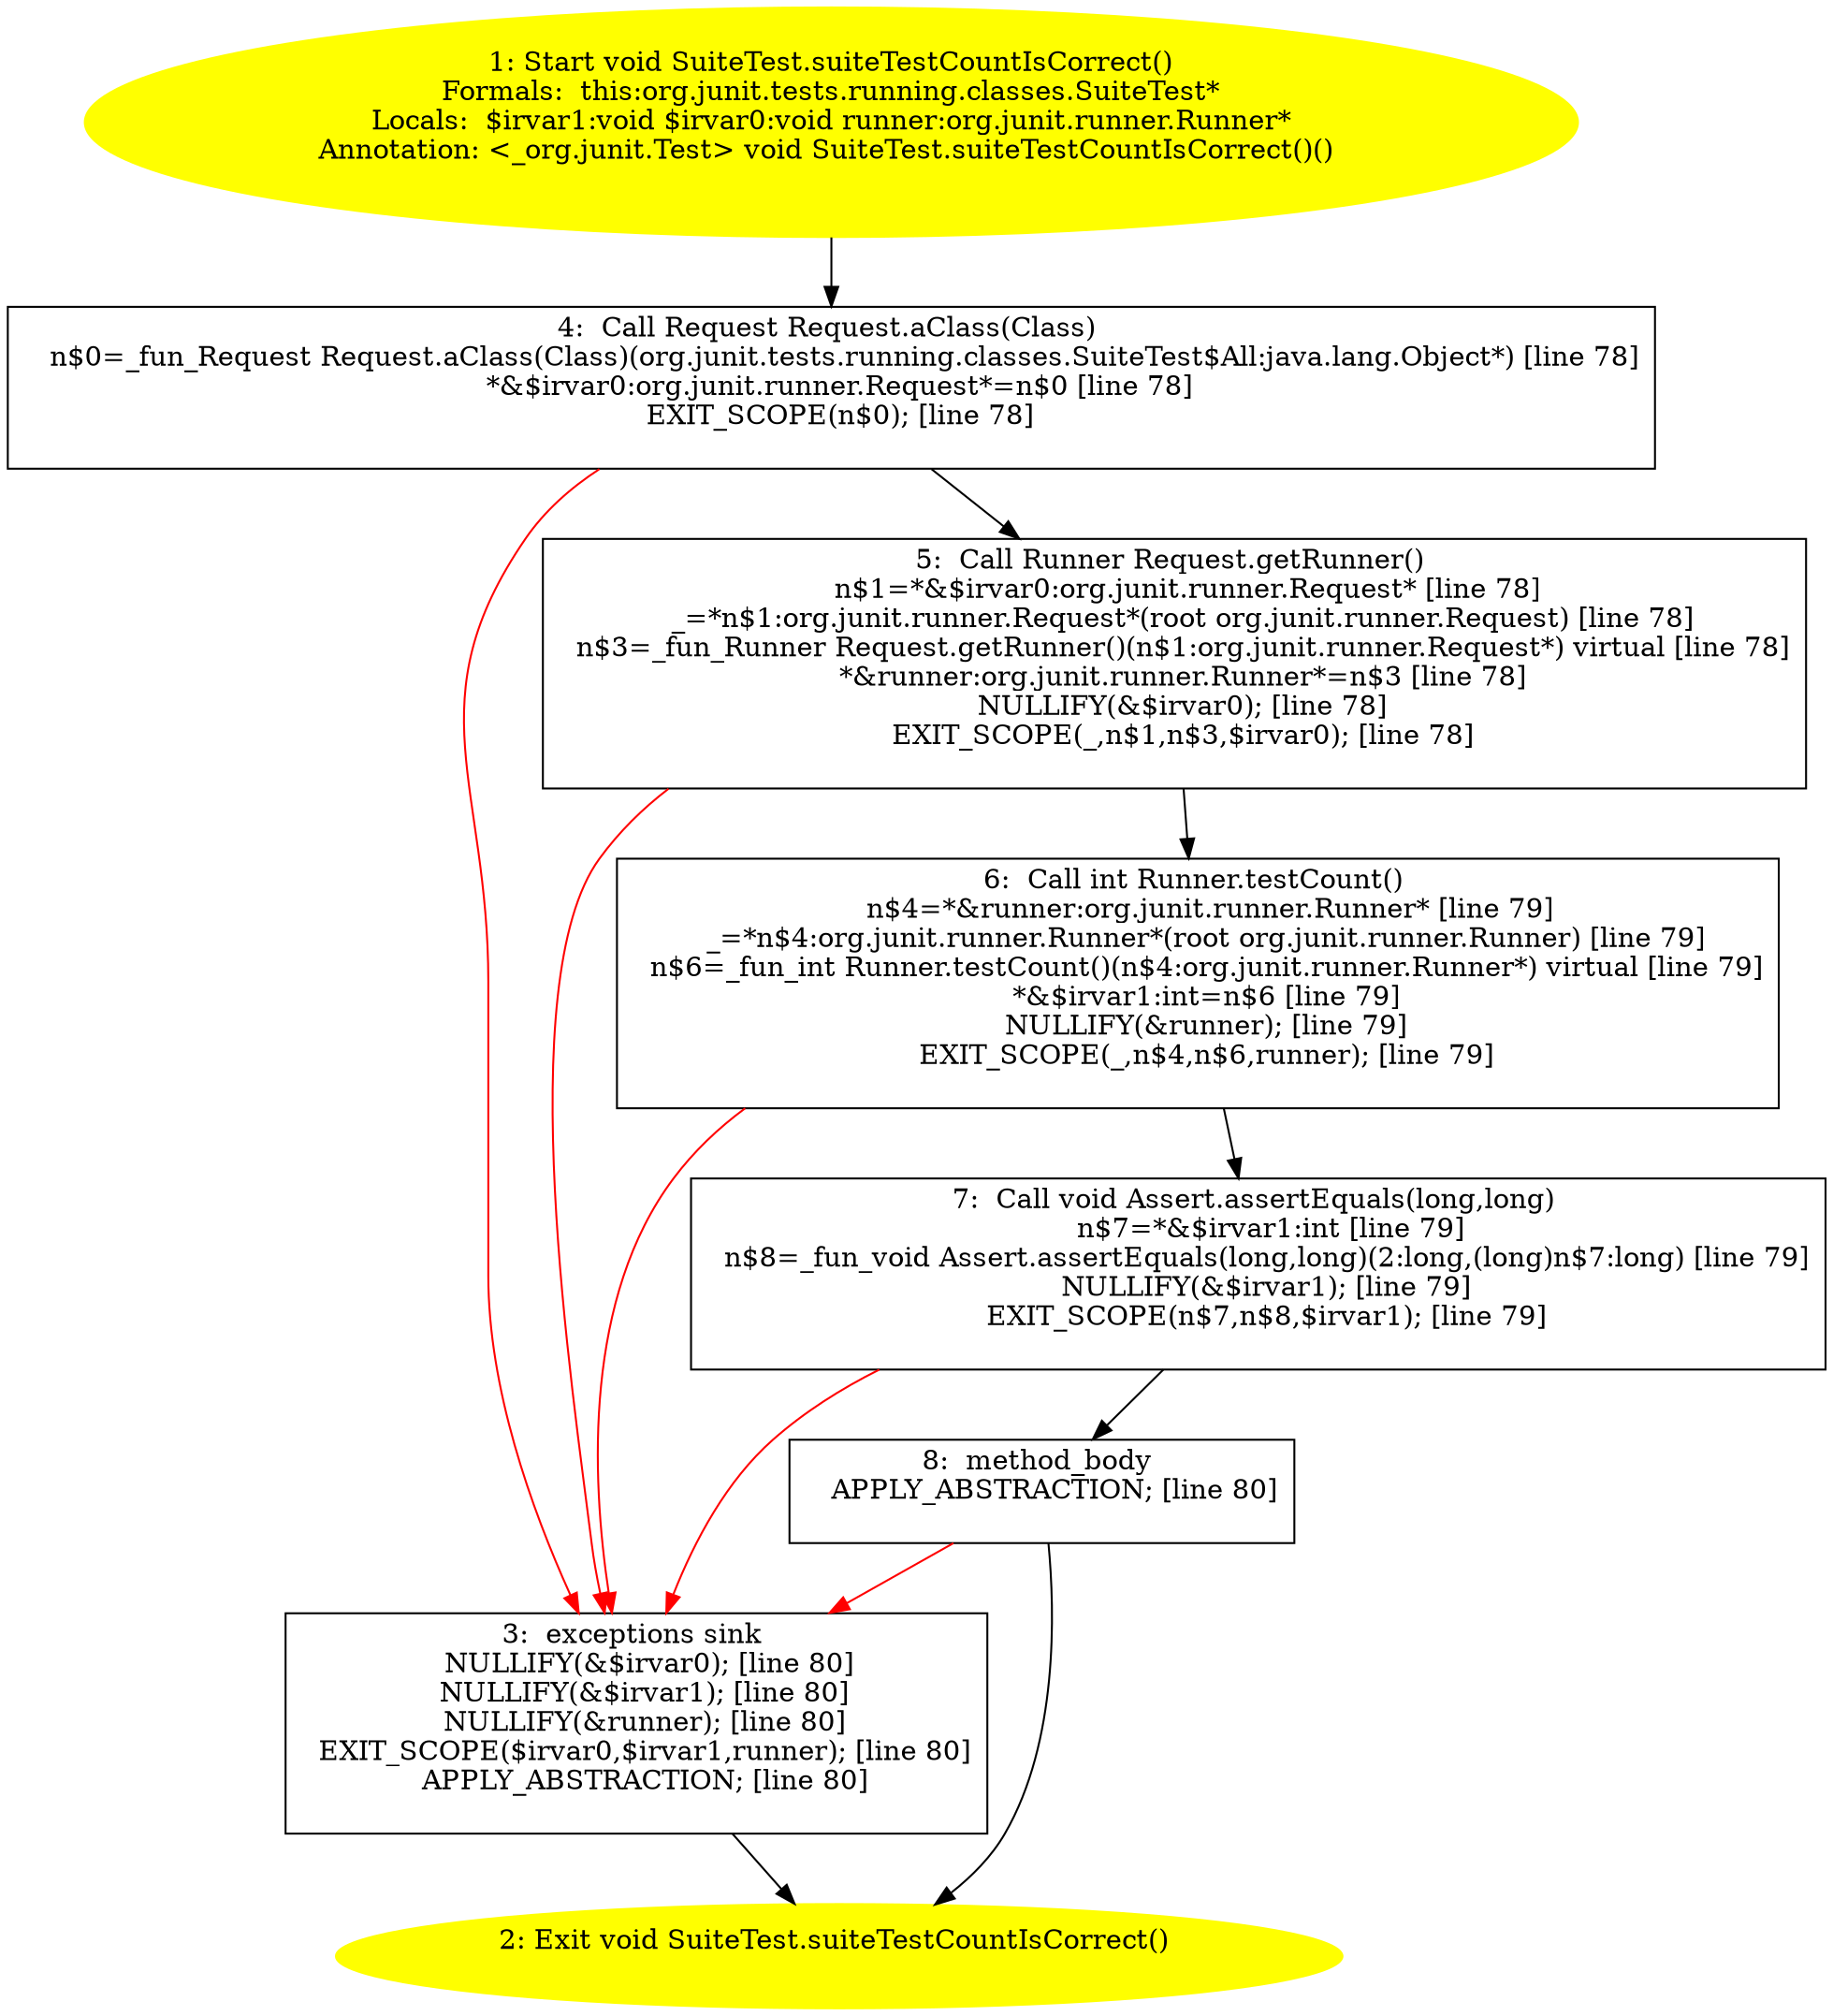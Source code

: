 /* @generated */
digraph cfg {
"org.junit.tests.running.classes.SuiteTest.suiteTestCountIsCorrect():void.2a85bde7c083b7c5eddad07bd891e5c2_1" [label="1: Start void SuiteTest.suiteTestCountIsCorrect()\nFormals:  this:org.junit.tests.running.classes.SuiteTest*\nLocals:  $irvar1:void $irvar0:void runner:org.junit.runner.Runner*\nAnnotation: <_org.junit.Test> void SuiteTest.suiteTestCountIsCorrect()() \n  " color=yellow style=filled]
	

	 "org.junit.tests.running.classes.SuiteTest.suiteTestCountIsCorrect():void.2a85bde7c083b7c5eddad07bd891e5c2_1" -> "org.junit.tests.running.classes.SuiteTest.suiteTestCountIsCorrect():void.2a85bde7c083b7c5eddad07bd891e5c2_4" ;
"org.junit.tests.running.classes.SuiteTest.suiteTestCountIsCorrect():void.2a85bde7c083b7c5eddad07bd891e5c2_2" [label="2: Exit void SuiteTest.suiteTestCountIsCorrect() \n  " color=yellow style=filled]
	

"org.junit.tests.running.classes.SuiteTest.suiteTestCountIsCorrect():void.2a85bde7c083b7c5eddad07bd891e5c2_3" [label="3:  exceptions sink \n   NULLIFY(&$irvar0); [line 80]\n  NULLIFY(&$irvar1); [line 80]\n  NULLIFY(&runner); [line 80]\n  EXIT_SCOPE($irvar0,$irvar1,runner); [line 80]\n  APPLY_ABSTRACTION; [line 80]\n " shape="box"]
	

	 "org.junit.tests.running.classes.SuiteTest.suiteTestCountIsCorrect():void.2a85bde7c083b7c5eddad07bd891e5c2_3" -> "org.junit.tests.running.classes.SuiteTest.suiteTestCountIsCorrect():void.2a85bde7c083b7c5eddad07bd891e5c2_2" ;
"org.junit.tests.running.classes.SuiteTest.suiteTestCountIsCorrect():void.2a85bde7c083b7c5eddad07bd891e5c2_4" [label="4:  Call Request Request.aClass(Class) \n   n$0=_fun_Request Request.aClass(Class)(org.junit.tests.running.classes.SuiteTest$All:java.lang.Object*) [line 78]\n  *&$irvar0:org.junit.runner.Request*=n$0 [line 78]\n  EXIT_SCOPE(n$0); [line 78]\n " shape="box"]
	

	 "org.junit.tests.running.classes.SuiteTest.suiteTestCountIsCorrect():void.2a85bde7c083b7c5eddad07bd891e5c2_4" -> "org.junit.tests.running.classes.SuiteTest.suiteTestCountIsCorrect():void.2a85bde7c083b7c5eddad07bd891e5c2_5" ;
	 "org.junit.tests.running.classes.SuiteTest.suiteTestCountIsCorrect():void.2a85bde7c083b7c5eddad07bd891e5c2_4" -> "org.junit.tests.running.classes.SuiteTest.suiteTestCountIsCorrect():void.2a85bde7c083b7c5eddad07bd891e5c2_3" [color="red" ];
"org.junit.tests.running.classes.SuiteTest.suiteTestCountIsCorrect():void.2a85bde7c083b7c5eddad07bd891e5c2_5" [label="5:  Call Runner Request.getRunner() \n   n$1=*&$irvar0:org.junit.runner.Request* [line 78]\n  _=*n$1:org.junit.runner.Request*(root org.junit.runner.Request) [line 78]\n  n$3=_fun_Runner Request.getRunner()(n$1:org.junit.runner.Request*) virtual [line 78]\n  *&runner:org.junit.runner.Runner*=n$3 [line 78]\n  NULLIFY(&$irvar0); [line 78]\n  EXIT_SCOPE(_,n$1,n$3,$irvar0); [line 78]\n " shape="box"]
	

	 "org.junit.tests.running.classes.SuiteTest.suiteTestCountIsCorrect():void.2a85bde7c083b7c5eddad07bd891e5c2_5" -> "org.junit.tests.running.classes.SuiteTest.suiteTestCountIsCorrect():void.2a85bde7c083b7c5eddad07bd891e5c2_6" ;
	 "org.junit.tests.running.classes.SuiteTest.suiteTestCountIsCorrect():void.2a85bde7c083b7c5eddad07bd891e5c2_5" -> "org.junit.tests.running.classes.SuiteTest.suiteTestCountIsCorrect():void.2a85bde7c083b7c5eddad07bd891e5c2_3" [color="red" ];
"org.junit.tests.running.classes.SuiteTest.suiteTestCountIsCorrect():void.2a85bde7c083b7c5eddad07bd891e5c2_6" [label="6:  Call int Runner.testCount() \n   n$4=*&runner:org.junit.runner.Runner* [line 79]\n  _=*n$4:org.junit.runner.Runner*(root org.junit.runner.Runner) [line 79]\n  n$6=_fun_int Runner.testCount()(n$4:org.junit.runner.Runner*) virtual [line 79]\n  *&$irvar1:int=n$6 [line 79]\n  NULLIFY(&runner); [line 79]\n  EXIT_SCOPE(_,n$4,n$6,runner); [line 79]\n " shape="box"]
	

	 "org.junit.tests.running.classes.SuiteTest.suiteTestCountIsCorrect():void.2a85bde7c083b7c5eddad07bd891e5c2_6" -> "org.junit.tests.running.classes.SuiteTest.suiteTestCountIsCorrect():void.2a85bde7c083b7c5eddad07bd891e5c2_7" ;
	 "org.junit.tests.running.classes.SuiteTest.suiteTestCountIsCorrect():void.2a85bde7c083b7c5eddad07bd891e5c2_6" -> "org.junit.tests.running.classes.SuiteTest.suiteTestCountIsCorrect():void.2a85bde7c083b7c5eddad07bd891e5c2_3" [color="red" ];
"org.junit.tests.running.classes.SuiteTest.suiteTestCountIsCorrect():void.2a85bde7c083b7c5eddad07bd891e5c2_7" [label="7:  Call void Assert.assertEquals(long,long) \n   n$7=*&$irvar1:int [line 79]\n  n$8=_fun_void Assert.assertEquals(long,long)(2:long,(long)n$7:long) [line 79]\n  NULLIFY(&$irvar1); [line 79]\n  EXIT_SCOPE(n$7,n$8,$irvar1); [line 79]\n " shape="box"]
	

	 "org.junit.tests.running.classes.SuiteTest.suiteTestCountIsCorrect():void.2a85bde7c083b7c5eddad07bd891e5c2_7" -> "org.junit.tests.running.classes.SuiteTest.suiteTestCountIsCorrect():void.2a85bde7c083b7c5eddad07bd891e5c2_8" ;
	 "org.junit.tests.running.classes.SuiteTest.suiteTestCountIsCorrect():void.2a85bde7c083b7c5eddad07bd891e5c2_7" -> "org.junit.tests.running.classes.SuiteTest.suiteTestCountIsCorrect():void.2a85bde7c083b7c5eddad07bd891e5c2_3" [color="red" ];
"org.junit.tests.running.classes.SuiteTest.suiteTestCountIsCorrect():void.2a85bde7c083b7c5eddad07bd891e5c2_8" [label="8:  method_body \n   APPLY_ABSTRACTION; [line 80]\n " shape="box"]
	

	 "org.junit.tests.running.classes.SuiteTest.suiteTestCountIsCorrect():void.2a85bde7c083b7c5eddad07bd891e5c2_8" -> "org.junit.tests.running.classes.SuiteTest.suiteTestCountIsCorrect():void.2a85bde7c083b7c5eddad07bd891e5c2_2" ;
	 "org.junit.tests.running.classes.SuiteTest.suiteTestCountIsCorrect():void.2a85bde7c083b7c5eddad07bd891e5c2_8" -> "org.junit.tests.running.classes.SuiteTest.suiteTestCountIsCorrect():void.2a85bde7c083b7c5eddad07bd891e5c2_3" [color="red" ];
}
